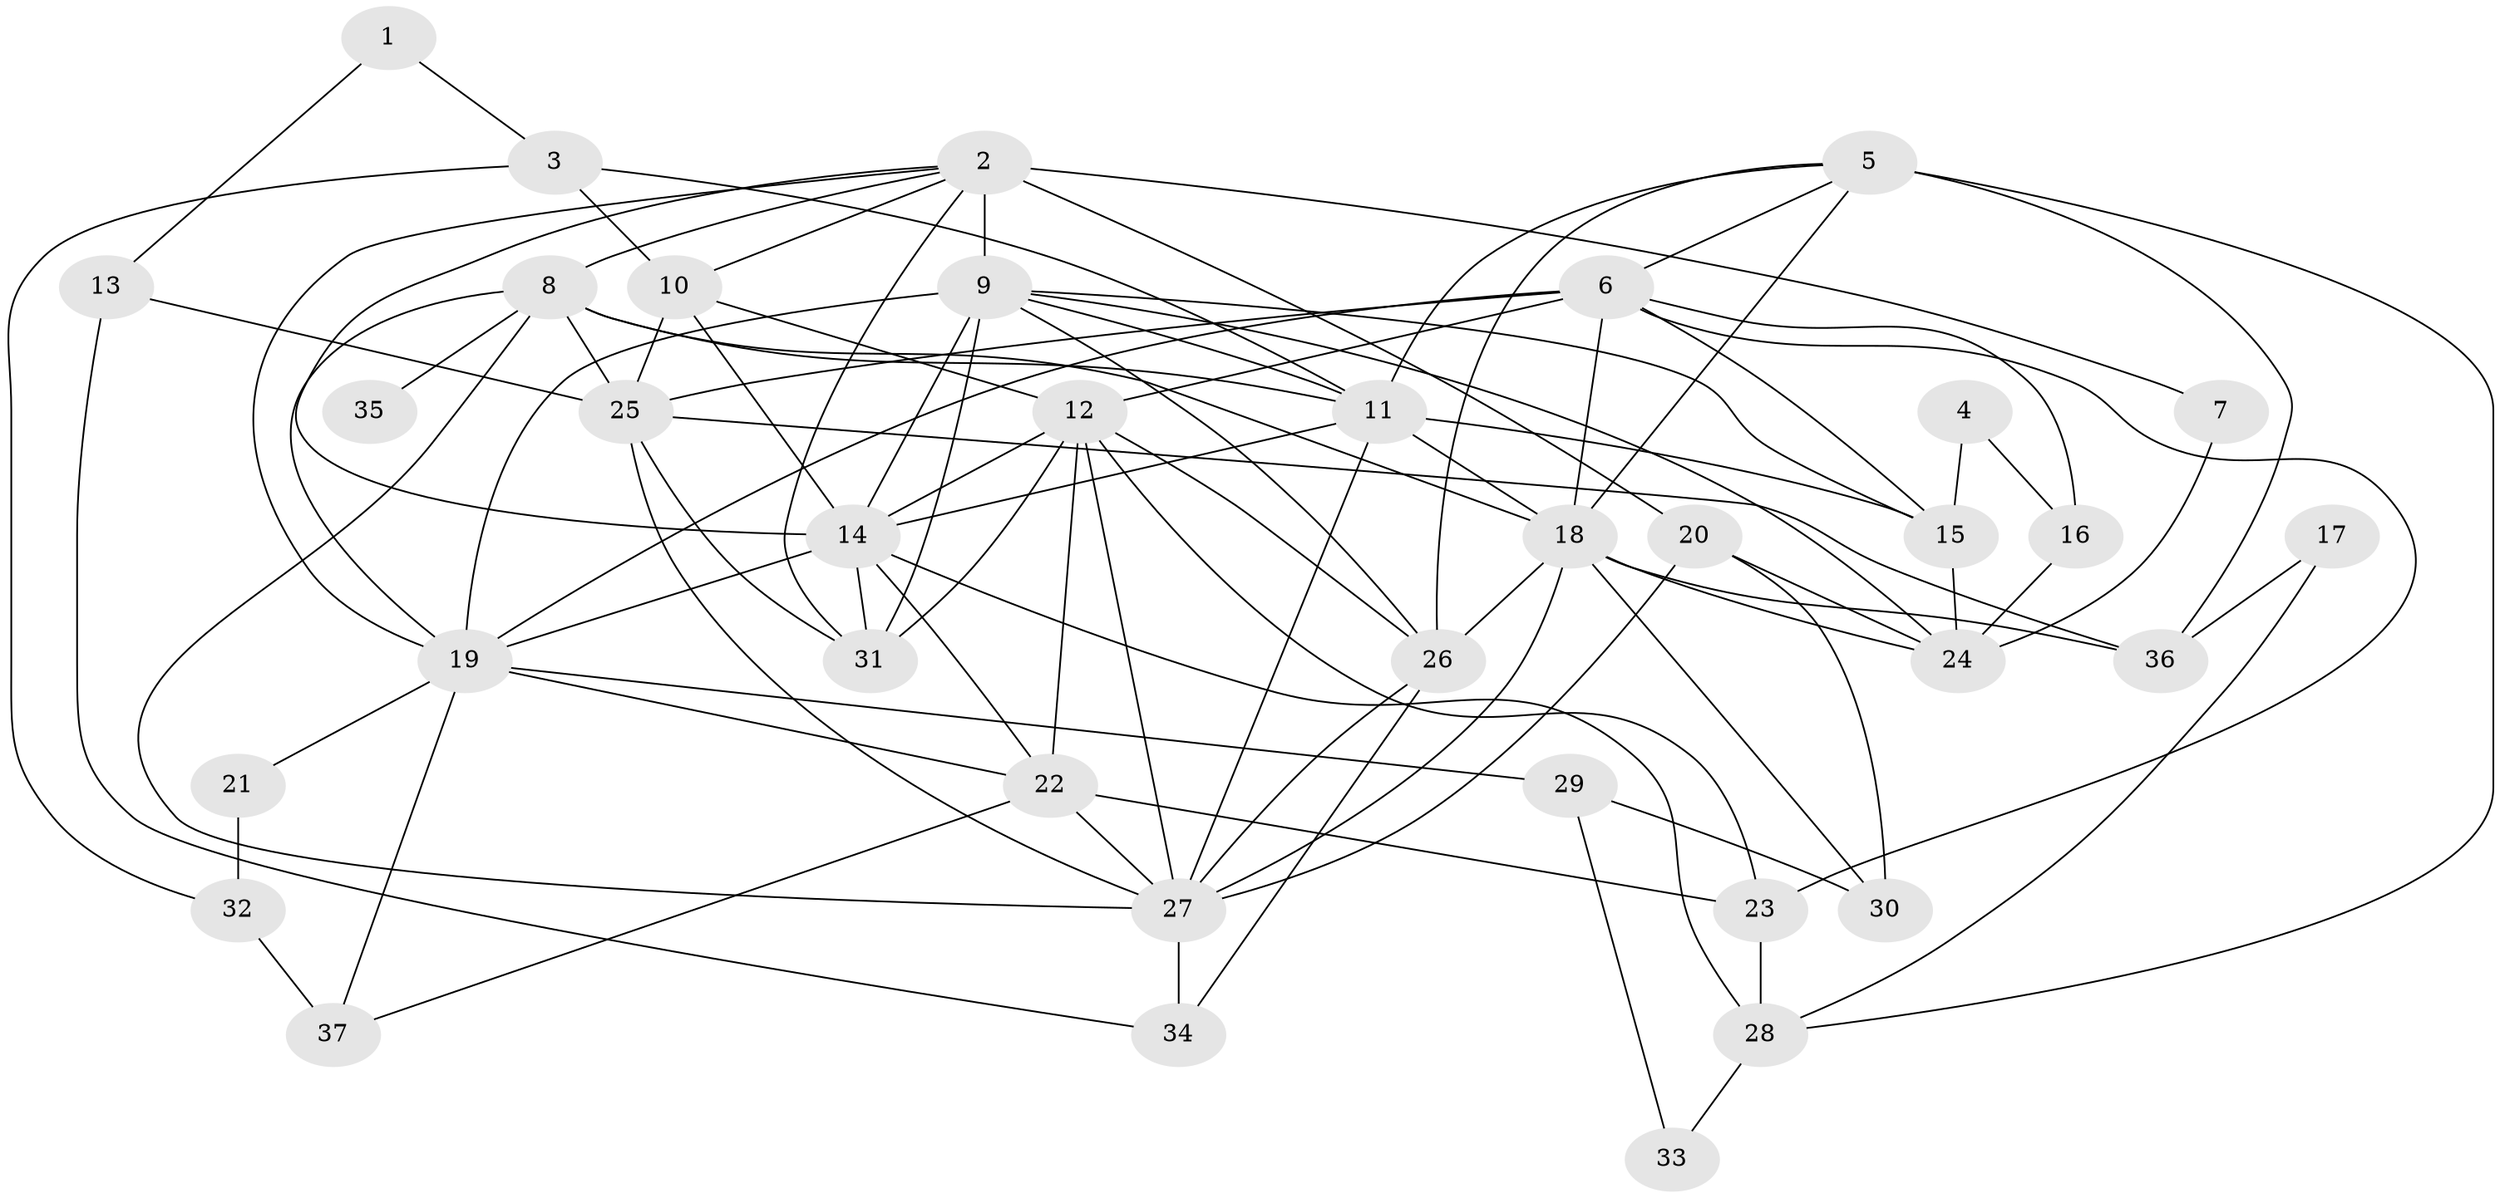 // original degree distribution, {2: 0.136986301369863, 4: 0.273972602739726, 7: 0.0547945205479452, 5: 0.1780821917808219, 3: 0.273972602739726, 6: 0.0684931506849315, 9: 0.0136986301369863}
// Generated by graph-tools (version 1.1) at 2025/36/03/09/25 02:36:22]
// undirected, 37 vertices, 92 edges
graph export_dot {
graph [start="1"]
  node [color=gray90,style=filled];
  1;
  2;
  3;
  4;
  5;
  6;
  7;
  8;
  9;
  10;
  11;
  12;
  13;
  14;
  15;
  16;
  17;
  18;
  19;
  20;
  21;
  22;
  23;
  24;
  25;
  26;
  27;
  28;
  29;
  30;
  31;
  32;
  33;
  34;
  35;
  36;
  37;
  1 -- 3 [weight=1.0];
  1 -- 13 [weight=1.0];
  2 -- 7 [weight=1.0];
  2 -- 8 [weight=1.0];
  2 -- 9 [weight=4.0];
  2 -- 10 [weight=1.0];
  2 -- 14 [weight=1.0];
  2 -- 19 [weight=1.0];
  2 -- 20 [weight=1.0];
  2 -- 31 [weight=1.0];
  3 -- 10 [weight=1.0];
  3 -- 11 [weight=1.0];
  3 -- 32 [weight=1.0];
  4 -- 15 [weight=1.0];
  4 -- 16 [weight=1.0];
  5 -- 6 [weight=1.0];
  5 -- 11 [weight=1.0];
  5 -- 18 [weight=2.0];
  5 -- 26 [weight=1.0];
  5 -- 28 [weight=1.0];
  5 -- 36 [weight=1.0];
  6 -- 12 [weight=1.0];
  6 -- 15 [weight=1.0];
  6 -- 16 [weight=1.0];
  6 -- 18 [weight=2.0];
  6 -- 19 [weight=1.0];
  6 -- 23 [weight=1.0];
  6 -- 25 [weight=1.0];
  7 -- 24 [weight=1.0];
  8 -- 11 [weight=2.0];
  8 -- 18 [weight=1.0];
  8 -- 19 [weight=1.0];
  8 -- 25 [weight=1.0];
  8 -- 27 [weight=1.0];
  8 -- 35 [weight=2.0];
  9 -- 11 [weight=2.0];
  9 -- 14 [weight=3.0];
  9 -- 15 [weight=2.0];
  9 -- 19 [weight=1.0];
  9 -- 24 [weight=1.0];
  9 -- 26 [weight=1.0];
  9 -- 31 [weight=2.0];
  10 -- 12 [weight=1.0];
  10 -- 14 [weight=1.0];
  10 -- 25 [weight=3.0];
  11 -- 14 [weight=1.0];
  11 -- 15 [weight=1.0];
  11 -- 18 [weight=1.0];
  11 -- 27 [weight=1.0];
  12 -- 14 [weight=1.0];
  12 -- 22 [weight=2.0];
  12 -- 23 [weight=1.0];
  12 -- 26 [weight=1.0];
  12 -- 27 [weight=1.0];
  12 -- 31 [weight=1.0];
  13 -- 25 [weight=2.0];
  13 -- 34 [weight=1.0];
  14 -- 19 [weight=1.0];
  14 -- 22 [weight=1.0];
  14 -- 28 [weight=1.0];
  14 -- 31 [weight=1.0];
  15 -- 24 [weight=1.0];
  16 -- 24 [weight=1.0];
  17 -- 28 [weight=1.0];
  17 -- 36 [weight=1.0];
  18 -- 24 [weight=1.0];
  18 -- 26 [weight=1.0];
  18 -- 27 [weight=1.0];
  18 -- 30 [weight=1.0];
  18 -- 36 [weight=1.0];
  19 -- 21 [weight=1.0];
  19 -- 22 [weight=1.0];
  19 -- 29 [weight=1.0];
  19 -- 37 [weight=1.0];
  20 -- 24 [weight=1.0];
  20 -- 27 [weight=1.0];
  20 -- 30 [weight=1.0];
  21 -- 32 [weight=1.0];
  22 -- 23 [weight=1.0];
  22 -- 27 [weight=1.0];
  22 -- 37 [weight=1.0];
  23 -- 28 [weight=1.0];
  25 -- 27 [weight=1.0];
  25 -- 31 [weight=1.0];
  25 -- 36 [weight=1.0];
  26 -- 27 [weight=1.0];
  26 -- 34 [weight=1.0];
  27 -- 34 [weight=1.0];
  28 -- 33 [weight=1.0];
  29 -- 30 [weight=1.0];
  29 -- 33 [weight=1.0];
  32 -- 37 [weight=1.0];
}
